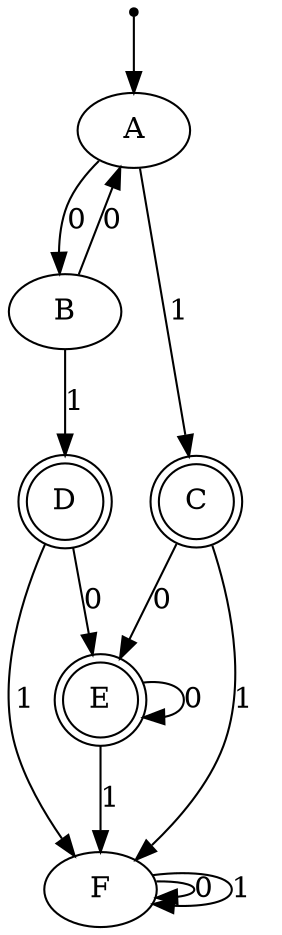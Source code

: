 // afd_normal
digraph {
	inicio [label="" shape=point]
	A [label=A]
	B [label=B]
	C [label=C shape=doublecircle]
	D [label=D shape=doublecircle]
	E [label=E shape=doublecircle]
	F [label=F]
	inicio -> A
	A -> B [label=0]
	A -> C [label=1]
	B -> A [label=0]
	B -> D [label=1]
	C -> E [label=0]
	C -> F [label=1]
	D -> E [label=0]
	D -> F [label=1]
	E -> E [label=0]
	E -> F [label=1]
	F -> F [label=0]
	F -> F [label=1]
}
